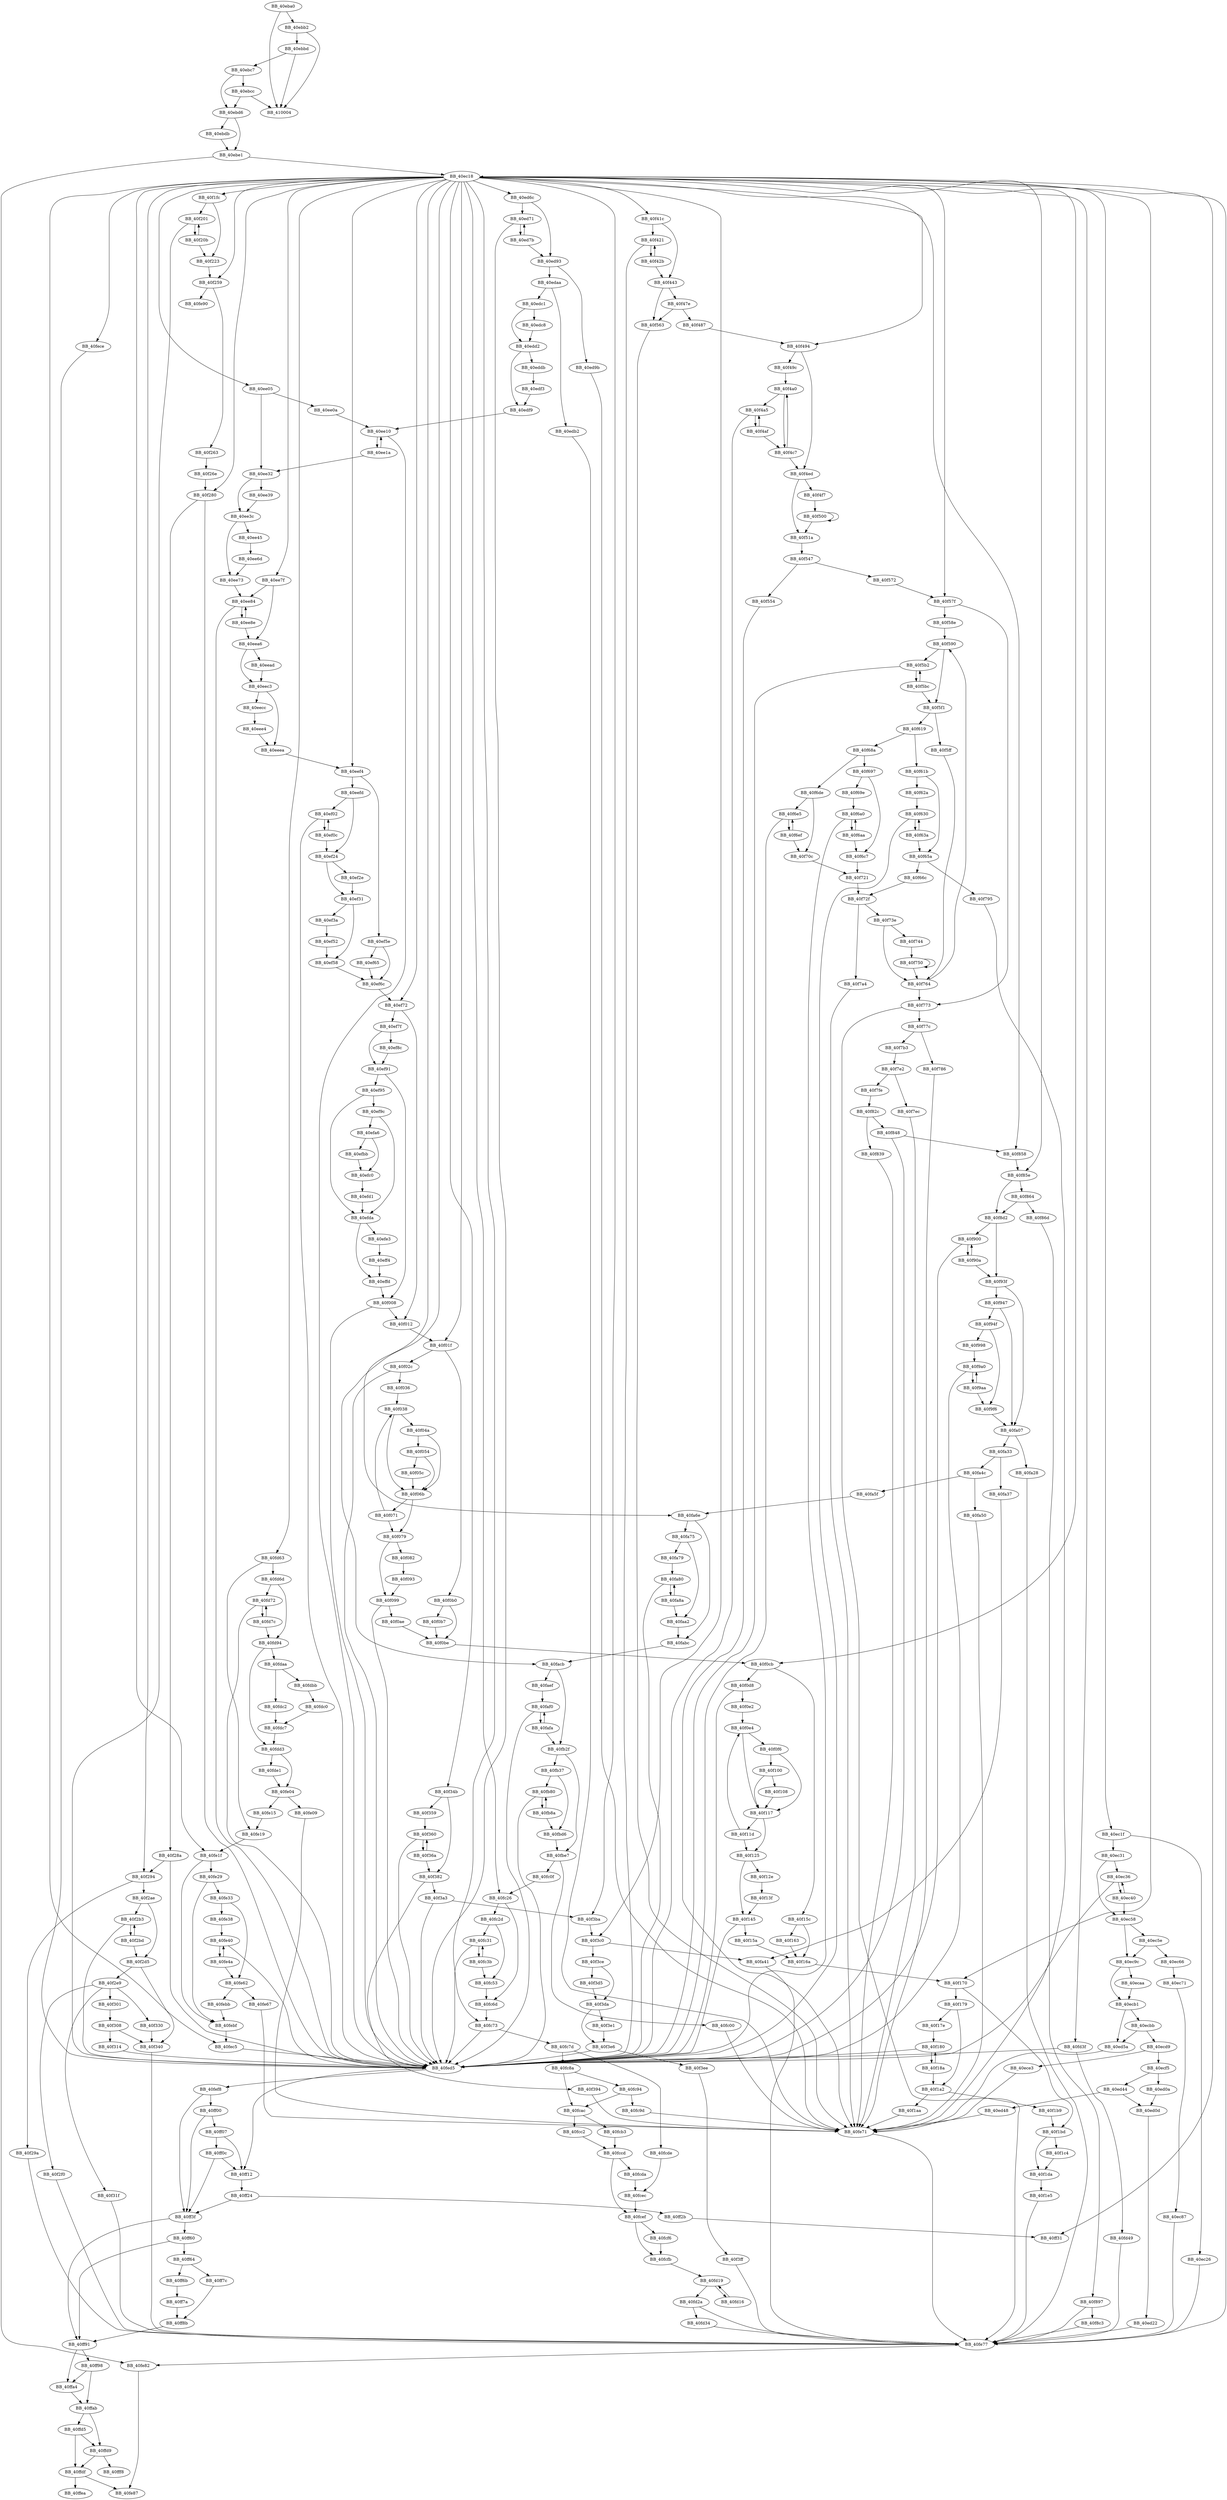 DiGraph sub_40EBA0{
BB_40eba0->BB_40ebb2
BB_40eba0->BB_410004
BB_40ebb2->BB_40ebbd
BB_40ebb2->BB_410004
BB_40ebbd->BB_40ebc7
BB_40ebbd->BB_410004
BB_40ebc7->BB_40ebcc
BB_40ebc7->BB_40ebd6
BB_40ebcc->BB_40ebd6
BB_40ebcc->BB_410004
BB_40ebd6->BB_40ebdb
BB_40ebd6->BB_40ebe1
BB_40ebdb->BB_40ebe1
BB_40ebe1->BB_40ec18
BB_40ebe1->BB_40fe82
BB_40ec18->BB_40ec1f
BB_40ec18->BB_40ed6c
BB_40ec18->BB_40ee05
BB_40ec18->BB_40ee7f
BB_40ec18->BB_40eef4
BB_40ec18->BB_40ef72
BB_40ec18->BB_40f01f
BB_40ec18->BB_40f0cb
BB_40ec18->BB_40f170
BB_40ec18->BB_40f1fc
BB_40ec18->BB_40f259
BB_40ec18->BB_40f280
BB_40ec18->BB_40f294
BB_40ec18->BB_40f34b
BB_40ec18->BB_40f3ba
BB_40ec18->BB_40f3c0
BB_40ec18->BB_40f41c
BB_40ec18->BB_40f494
BB_40ec18->BB_40f57f
BB_40ec18->BB_40f858
BB_40ec18->BB_40f85e
BB_40ec18->BB_40fa6e
BB_40ec18->BB_40facb
BB_40ec18->BB_40fc26
BB_40ec18->BB_40fc73
BB_40ec18->BB_40fd3f
BB_40ec18->BB_40fd63
BB_40ec18->BB_40fe1f
BB_40ec18->BB_40fec5
BB_40ec18->BB_40fece
BB_40ec18->BB_40ff31
BB_40ec1f->BB_40ec26
BB_40ec1f->BB_40ec31
BB_40ec26->BB_40fe77
BB_40ec31->BB_40ec36
BB_40ec31->BB_40ec58
BB_40ec36->BB_40ec40
BB_40ec36->BB_40fed5
BB_40ec40->BB_40ec36
BB_40ec40->BB_40ec58
BB_40ec58->BB_40ec5e
BB_40ec58->BB_40ec9c
BB_40ec5e->BB_40ec66
BB_40ec5e->BB_40ec9c
BB_40ec66->BB_40ec71
BB_40ec71->BB_40ec87
BB_40ec87->BB_40fe77
BB_40ec9c->BB_40ecaa
BB_40ec9c->BB_40ecb1
BB_40ecaa->BB_40ecb1
BB_40ecb1->BB_40ecbb
BB_40ecb1->BB_40ed5a
BB_40ecbb->BB_40ecd9
BB_40ecbb->BB_40ed5a
BB_40ecd9->BB_40ece3
BB_40ecd9->BB_40ecf5
BB_40ece3->BB_40fe71
BB_40ecf5->BB_40ed0a
BB_40ecf5->BB_40ed44
BB_40ed0a->BB_40ed0d
BB_40ed0d->BB_40ed22
BB_40ed22->BB_40fe77
BB_40ed44->BB_40ed0d
BB_40ed44->BB_40ed48
BB_40ed48->BB_40fe71
BB_40ed5a->BB_40fe71
BB_40ed6c->BB_40ed71
BB_40ed6c->BB_40ed93
BB_40ed71->BB_40ed7b
BB_40ed71->BB_40fed5
BB_40ed7b->BB_40ed71
BB_40ed7b->BB_40ed93
BB_40ed93->BB_40ed9b
BB_40ed93->BB_40edaa
BB_40ed9b->BB_40fe71
BB_40edaa->BB_40edb2
BB_40edaa->BB_40edc1
BB_40edb2->BB_40fe71
BB_40edc1->BB_40edc8
BB_40edc1->BB_40edd2
BB_40edc8->BB_40edd2
BB_40edd2->BB_40eddb
BB_40edd2->BB_40edf9
BB_40eddb->BB_40edf3
BB_40edf3->BB_40edf9
BB_40edf9->BB_40ee10
BB_40ee05->BB_40ee0a
BB_40ee05->BB_40ee32
BB_40ee0a->BB_40ee10
BB_40ee10->BB_40ee1a
BB_40ee10->BB_40fed5
BB_40ee1a->BB_40ee10
BB_40ee1a->BB_40ee32
BB_40ee32->BB_40ee39
BB_40ee32->BB_40ee3c
BB_40ee39->BB_40ee3c
BB_40ee3c->BB_40ee45
BB_40ee3c->BB_40ee73
BB_40ee45->BB_40ee6d
BB_40ee6d->BB_40ee73
BB_40ee73->BB_40ee84
BB_40ee7f->BB_40ee84
BB_40ee7f->BB_40eea6
BB_40ee84->BB_40ee8e
BB_40ee84->BB_40fed5
BB_40ee8e->BB_40ee84
BB_40ee8e->BB_40eea6
BB_40eea6->BB_40eead
BB_40eea6->BB_40eec3
BB_40eead->BB_40eec3
BB_40eec3->BB_40eecc
BB_40eec3->BB_40eeea
BB_40eecc->BB_40eee4
BB_40eee4->BB_40eeea
BB_40eeea->BB_40eef4
BB_40eef4->BB_40eefd
BB_40eef4->BB_40ef5e
BB_40eefd->BB_40ef02
BB_40eefd->BB_40ef24
BB_40ef02->BB_40ef0c
BB_40ef02->BB_40fed5
BB_40ef0c->BB_40ef02
BB_40ef0c->BB_40ef24
BB_40ef24->BB_40ef2e
BB_40ef24->BB_40ef31
BB_40ef2e->BB_40ef31
BB_40ef31->BB_40ef3a
BB_40ef31->BB_40ef58
BB_40ef3a->BB_40ef52
BB_40ef52->BB_40ef58
BB_40ef58->BB_40ef6c
BB_40ef5e->BB_40ef65
BB_40ef5e->BB_40ef6c
BB_40ef65->BB_40ef6c
BB_40ef6c->BB_40ef72
BB_40ef72->BB_40ef7f
BB_40ef72->BB_40f012
BB_40ef7f->BB_40ef8c
BB_40ef7f->BB_40ef91
BB_40ef8c->BB_40ef91
BB_40ef91->BB_40ef95
BB_40ef91->BB_40f008
BB_40ef95->BB_40ef9c
BB_40ef95->BB_40efda
BB_40ef9c->BB_40efa6
BB_40ef9c->BB_40efda
BB_40efa6->BB_40efbb
BB_40efa6->BB_40efc0
BB_40efbb->BB_40efc0
BB_40efc0->BB_40efd1
BB_40efd1->BB_40efda
BB_40efda->BB_40efe3
BB_40efda->BB_40effd
BB_40efe3->BB_40eff4
BB_40eff4->BB_40effd
BB_40effd->BB_40f008
BB_40f008->BB_40f012
BB_40f008->BB_40fed5
BB_40f012->BB_40f01f
BB_40f01f->BB_40f02c
BB_40f01f->BB_40f0b0
BB_40f02c->BB_40f036
BB_40f02c->BB_40fed5
BB_40f036->BB_40f038
BB_40f038->BB_40f04a
BB_40f038->BB_40f06b
BB_40f04a->BB_40f054
BB_40f04a->BB_40f06b
BB_40f054->BB_40f05c
BB_40f054->BB_40f06b
BB_40f05c->BB_40f06b
BB_40f06b->BB_40f071
BB_40f06b->BB_40f079
BB_40f071->BB_40f038
BB_40f071->BB_40f079
BB_40f079->BB_40f082
BB_40f079->BB_40f099
BB_40f082->BB_40f093
BB_40f093->BB_40f099
BB_40f099->BB_40f0ae
BB_40f099->BB_40fed5
BB_40f0ae->BB_40f0be
BB_40f0b0->BB_40f0b7
BB_40f0b0->BB_40f0be
BB_40f0b7->BB_40f0be
BB_40f0be->BB_40f0cb
BB_40f0cb->BB_40f0d8
BB_40f0cb->BB_40f15c
BB_40f0d8->BB_40f0e2
BB_40f0d8->BB_40fed5
BB_40f0e2->BB_40f0e4
BB_40f0e4->BB_40f0f6
BB_40f0e4->BB_40f117
BB_40f0f6->BB_40f100
BB_40f0f6->BB_40f117
BB_40f100->BB_40f108
BB_40f100->BB_40f117
BB_40f108->BB_40f117
BB_40f117->BB_40f11d
BB_40f117->BB_40f125
BB_40f11d->BB_40f0e4
BB_40f11d->BB_40f125
BB_40f125->BB_40f12e
BB_40f125->BB_40f145
BB_40f12e->BB_40f13f
BB_40f13f->BB_40f145
BB_40f145->BB_40f15a
BB_40f145->BB_40fed5
BB_40f15a->BB_40f16a
BB_40f15c->BB_40f163
BB_40f15c->BB_40f16a
BB_40f163->BB_40f16a
BB_40f16a->BB_40f170
BB_40f170->BB_40f179
BB_40f170->BB_40f1bd
BB_40f179->BB_40f17e
BB_40f179->BB_40f1a2
BB_40f17e->BB_40f180
BB_40f180->BB_40f18a
BB_40f180->BB_40fed5
BB_40f18a->BB_40f180
BB_40f18a->BB_40f1a2
BB_40f1a2->BB_40f1aa
BB_40f1a2->BB_40f1b9
BB_40f1aa->BB_40fe71
BB_40f1b9->BB_40f1bd
BB_40f1bd->BB_40f1c4
BB_40f1bd->BB_40f1da
BB_40f1c4->BB_40f1da
BB_40f1da->BB_40f1e5
BB_40f1e5->BB_40fe77
BB_40f1fc->BB_40f201
BB_40f1fc->BB_40f223
BB_40f201->BB_40f20b
BB_40f201->BB_40fed5
BB_40f20b->BB_40f201
BB_40f20b->BB_40f223
BB_40f223->BB_40f259
BB_40f259->BB_40f263
BB_40f259->BB_40fe90
BB_40f263->BB_40f26e
BB_40f26e->BB_40f280
BB_40f280->BB_40f28a
BB_40f280->BB_40fed5
BB_40f28a->BB_40f294
BB_40f28a->BB_40fed5
BB_40f294->BB_40f29a
BB_40f294->BB_40f2ae
BB_40f29a->BB_40fe77
BB_40f2ae->BB_40f2b3
BB_40f2ae->BB_40f2d5
BB_40f2b3->BB_40f2bd
BB_40f2b3->BB_40fed5
BB_40f2bd->BB_40f2b3
BB_40f2bd->BB_40f2d5
BB_40f2d5->BB_40f2e9
BB_40f2d5->BB_40f340
BB_40f2e9->BB_40f2f0
BB_40f2e9->BB_40f301
BB_40f2e9->BB_40f31f
BB_40f2e9->BB_40f330
BB_40f2f0->BB_40fe77
BB_40f301->BB_40f308
BB_40f308->BB_40f314
BB_40f308->BB_40f340
BB_40f314->BB_40fed5
BB_40f31f->BB_40fe77
BB_40f330->BB_40f340
BB_40f340->BB_40fe77
BB_40f34b->BB_40f359
BB_40f34b->BB_40f382
BB_40f359->BB_40f360
BB_40f360->BB_40f36a
BB_40f360->BB_40fed5
BB_40f36a->BB_40f360
BB_40f36a->BB_40f382
BB_40f382->BB_40f394
BB_40f382->BB_40f3a3
BB_40f394->BB_40fe71
BB_40f3a3->BB_40f3ba
BB_40f3a3->BB_40fed5
BB_40f3ba->BB_40f3c0
BB_40f3c0->BB_40f3ce
BB_40f3c0->BB_40fa41
BB_40f3ce->BB_40f3d5
BB_40f3ce->BB_40f3da
BB_40f3d5->BB_40f3da
BB_40f3da->BB_40f3e1
BB_40f3da->BB_40f3e6
BB_40f3e1->BB_40f3e6
BB_40f3e6->BB_40f3ee
BB_40f3e6->BB_40fed5
BB_40f3ee->BB_40f3ff
BB_40f3ff->BB_40fe77
BB_40f41c->BB_40f421
BB_40f41c->BB_40f443
BB_40f421->BB_40f42b
BB_40f421->BB_40fed5
BB_40f42b->BB_40f421
BB_40f42b->BB_40f443
BB_40f443->BB_40f47e
BB_40f443->BB_40f563
BB_40f47e->BB_40f487
BB_40f47e->BB_40f563
BB_40f487->BB_40f494
BB_40f494->BB_40f49c
BB_40f494->BB_40f4ed
BB_40f49c->BB_40f4a0
BB_40f4a0->BB_40f4a5
BB_40f4a0->BB_40f4c7
BB_40f4a5->BB_40f4af
BB_40f4a5->BB_40fed5
BB_40f4af->BB_40f4a5
BB_40f4af->BB_40f4c7
BB_40f4c7->BB_40f4a0
BB_40f4c7->BB_40f4ed
BB_40f4ed->BB_40f4f7
BB_40f4ed->BB_40f51a
BB_40f4f7->BB_40f500
BB_40f500->BB_40f500
BB_40f500->BB_40f51a
BB_40f51a->BB_40f547
BB_40f547->BB_40f554
BB_40f547->BB_40f572
BB_40f554->BB_40fe71
BB_40f563->BB_40fe71
BB_40f572->BB_40f57f
BB_40f57f->BB_40f58e
BB_40f57f->BB_40f773
BB_40f58e->BB_40f590
BB_40f590->BB_40f5b2
BB_40f590->BB_40f5f1
BB_40f5b2->BB_40f5bc
BB_40f5b2->BB_40fed5
BB_40f5bc->BB_40f5b2
BB_40f5bc->BB_40f5f1
BB_40f5f1->BB_40f5ff
BB_40f5f1->BB_40f619
BB_40f5ff->BB_40f764
BB_40f619->BB_40f61b
BB_40f619->BB_40f68a
BB_40f61b->BB_40f62a
BB_40f61b->BB_40f65a
BB_40f62a->BB_40f630
BB_40f630->BB_40f63a
BB_40f630->BB_40fed5
BB_40f63a->BB_40f630
BB_40f63a->BB_40f65a
BB_40f65a->BB_40f66c
BB_40f65a->BB_40f795
BB_40f66c->BB_40f72f
BB_40f68a->BB_40f697
BB_40f68a->BB_40f6de
BB_40f697->BB_40f69e
BB_40f697->BB_40f6c7
BB_40f69e->BB_40f6a0
BB_40f6a0->BB_40f6aa
BB_40f6a0->BB_40fed5
BB_40f6aa->BB_40f6a0
BB_40f6aa->BB_40f6c7
BB_40f6c7->BB_40f721
BB_40f6de->BB_40f6e5
BB_40f6de->BB_40f70c
BB_40f6e5->BB_40f6ef
BB_40f6e5->BB_40fed5
BB_40f6ef->BB_40f6e5
BB_40f6ef->BB_40f70c
BB_40f70c->BB_40f721
BB_40f721->BB_40f72f
BB_40f72f->BB_40f73e
BB_40f72f->BB_40f7a4
BB_40f73e->BB_40f744
BB_40f73e->BB_40f764
BB_40f744->BB_40f750
BB_40f750->BB_40f750
BB_40f750->BB_40f764
BB_40f764->BB_40f590
BB_40f764->BB_40f773
BB_40f773->BB_40f77c
BB_40f773->BB_40fe77
BB_40f77c->BB_40f786
BB_40f77c->BB_40f7b3
BB_40f786->BB_40fe71
BB_40f795->BB_40fe71
BB_40f7a4->BB_40fe71
BB_40f7b3->BB_40f7e2
BB_40f7e2->BB_40f7ec
BB_40f7e2->BB_40f7fe
BB_40f7ec->BB_40fe71
BB_40f7fe->BB_40f82c
BB_40f82c->BB_40f839
BB_40f82c->BB_40f848
BB_40f839->BB_40fe71
BB_40f848->BB_40f858
BB_40f848->BB_40fed5
BB_40f858->BB_40f85e
BB_40f85e->BB_40f864
BB_40f85e->BB_40f8d2
BB_40f864->BB_40f86d
BB_40f864->BB_40f8d2
BB_40f86d->BB_40f897
BB_40f897->BB_40f8c3
BB_40f897->BB_40fe77
BB_40f8c3->BB_40fe77
BB_40f8d2->BB_40f900
BB_40f8d2->BB_40f93f
BB_40f900->BB_40f90a
BB_40f900->BB_40fed5
BB_40f90a->BB_40f900
BB_40f90a->BB_40f93f
BB_40f93f->BB_40f947
BB_40f93f->BB_40fa07
BB_40f947->BB_40f94f
BB_40f947->BB_40fa07
BB_40f94f->BB_40f998
BB_40f94f->BB_40f9f6
BB_40f998->BB_40f9a0
BB_40f9a0->BB_40f9aa
BB_40f9a0->BB_40fed5
BB_40f9aa->BB_40f9a0
BB_40f9aa->BB_40f9f6
BB_40f9f6->BB_40fa07
BB_40fa07->BB_40fa28
BB_40fa07->BB_40fa33
BB_40fa28->BB_40fe77
BB_40fa33->BB_40fa37
BB_40fa33->BB_40fa4c
BB_40fa37->BB_40fa41
BB_40fa41->BB_40fe77
BB_40fa4c->BB_40fa50
BB_40fa4c->BB_40fa5f
BB_40fa50->BB_40fe71
BB_40fa5f->BB_40fa6e
BB_40fa6e->BB_40fa75
BB_40fa6e->BB_40fabc
BB_40fa75->BB_40fa79
BB_40fa75->BB_40faa2
BB_40fa79->BB_40fa80
BB_40fa80->BB_40fa8a
BB_40fa80->BB_40fed5
BB_40fa8a->BB_40fa80
BB_40fa8a->BB_40faa2
BB_40faa2->BB_40fabc
BB_40fabc->BB_40facb
BB_40facb->BB_40faef
BB_40facb->BB_40fb2f
BB_40faef->BB_40faf0
BB_40faf0->BB_40fafa
BB_40faf0->BB_40fed5
BB_40fafa->BB_40faf0
BB_40fafa->BB_40fb2f
BB_40fb2f->BB_40fb37
BB_40fb2f->BB_40fbe7
BB_40fb37->BB_40fb80
BB_40fb37->BB_40fbd6
BB_40fb80->BB_40fb8a
BB_40fb80->BB_40fed5
BB_40fb8a->BB_40fb80
BB_40fb8a->BB_40fbd6
BB_40fbd6->BB_40fbe7
BB_40fbe7->BB_40fc00
BB_40fbe7->BB_40fc0f
BB_40fc00->BB_40fe71
BB_40fc0f->BB_40fc26
BB_40fc26->BB_40fc2d
BB_40fc26->BB_40fc6d
BB_40fc2d->BB_40fc31
BB_40fc2d->BB_40fc53
BB_40fc31->BB_40fc3b
BB_40fc31->BB_40fed5
BB_40fc3b->BB_40fc31
BB_40fc3b->BB_40fc53
BB_40fc53->BB_40fc6d
BB_40fc6d->BB_40fc73
BB_40fc73->BB_40fc7d
BB_40fc73->BB_40fed5
BB_40fc7d->BB_40fc8a
BB_40fc7d->BB_40fcde
BB_40fc8a->BB_40fc94
BB_40fc8a->BB_40fcac
BB_40fc94->BB_40fc9d
BB_40fc94->BB_40fcac
BB_40fc9d->BB_40fe71
BB_40fcac->BB_40fcb3
BB_40fcac->BB_40fcc2
BB_40fcb3->BB_40fccd
BB_40fcc2->BB_40fccd
BB_40fccd->BB_40fcda
BB_40fccd->BB_40fcef
BB_40fcda->BB_40fcec
BB_40fcde->BB_40fcec
BB_40fcec->BB_40fcef
BB_40fcef->BB_40fcf6
BB_40fcef->BB_40fcfb
BB_40fcf6->BB_40fcfb
BB_40fcfb->BB_40fd19
BB_40fd16->BB_40fd19
BB_40fd19->BB_40fd16
BB_40fd19->BB_40fd2a
BB_40fd2a->BB_40fd34
BB_40fd2a->BB_40fe77
BB_40fd34->BB_40fe77
BB_40fd3f->BB_40fd49
BB_40fd3f->BB_40fed5
BB_40fd49->BB_40fe77
BB_40fd63->BB_40fd6d
BB_40fd63->BB_40fe19
BB_40fd6d->BB_40fd72
BB_40fd6d->BB_40fd94
BB_40fd72->BB_40fd7c
BB_40fd72->BB_40fed5
BB_40fd7c->BB_40fd72
BB_40fd7c->BB_40fd94
BB_40fd94->BB_40fdaa
BB_40fd94->BB_40fdd3
BB_40fdaa->BB_40fdbb
BB_40fdaa->BB_40fdc2
BB_40fdbb->BB_40fdc0
BB_40fdc0->BB_40fdc7
BB_40fdc2->BB_40fdc7
BB_40fdc7->BB_40fdd3
BB_40fdd3->BB_40fde1
BB_40fdd3->BB_40fe04
BB_40fde1->BB_40fe04
BB_40fe04->BB_40fe09
BB_40fe04->BB_40fe15
BB_40fe09->BB_40fe71
BB_40fe15->BB_40fe19
BB_40fe19->BB_40fe1f
BB_40fe1f->BB_40fe29
BB_40fe1f->BB_40febf
BB_40fe29->BB_40fe33
BB_40fe29->BB_40febf
BB_40fe33->BB_40fe38
BB_40fe33->BB_40fe62
BB_40fe38->BB_40fe40
BB_40fe40->BB_40fe4a
BB_40fe40->BB_40fed5
BB_40fe4a->BB_40fe40
BB_40fe4a->BB_40fe62
BB_40fe62->BB_40fe67
BB_40fe62->BB_40febb
BB_40fe67->BB_40fe71
BB_40fe71->BB_40fe77
BB_40fe77->BB_40ec18
BB_40fe77->BB_40fe82
BB_40fe82->BB_40fe87
BB_40febb->BB_40febf
BB_40febf->BB_40fec5
BB_40fec5->BB_40fed5
BB_40fece->BB_40fed5
BB_40fed5->BB_40fef8
BB_40fed5->BB_40ff12
BB_40fef8->BB_40ff00
BB_40fef8->BB_40ff3f
BB_40ff00->BB_40ff07
BB_40ff00->BB_40ff3f
BB_40ff07->BB_40ff0c
BB_40ff07->BB_40ff12
BB_40ff0c->BB_40ff12
BB_40ff0c->BB_40ff3f
BB_40ff12->BB_40ff24
BB_40ff24->BB_40ff2b
BB_40ff24->BB_40ff3f
BB_40ff2b->BB_40ff31
BB_40ff3f->BB_40ff60
BB_40ff3f->BB_40ff91
BB_40ff60->BB_40ff64
BB_40ff60->BB_40ff91
BB_40ff64->BB_40ff6b
BB_40ff64->BB_40ff7c
BB_40ff6b->BB_40ff7a
BB_40ff7a->BB_40ff8b
BB_40ff7c->BB_40ff8b
BB_40ff8b->BB_40ff91
BB_40ff91->BB_40ff98
BB_40ff91->BB_40ffa4
BB_40ff98->BB_40ffa4
BB_40ff98->BB_40ffab
BB_40ffa4->BB_40ffab
BB_40ffab->BB_40ffd5
BB_40ffab->BB_40ffd9
BB_40ffd5->BB_40ffd9
BB_40ffd5->BB_40ffdf
BB_40ffd9->BB_40ffdf
BB_40ffd9->BB_40fff8
BB_40ffdf->BB_40fe87
BB_40ffdf->BB_40ffea
}
